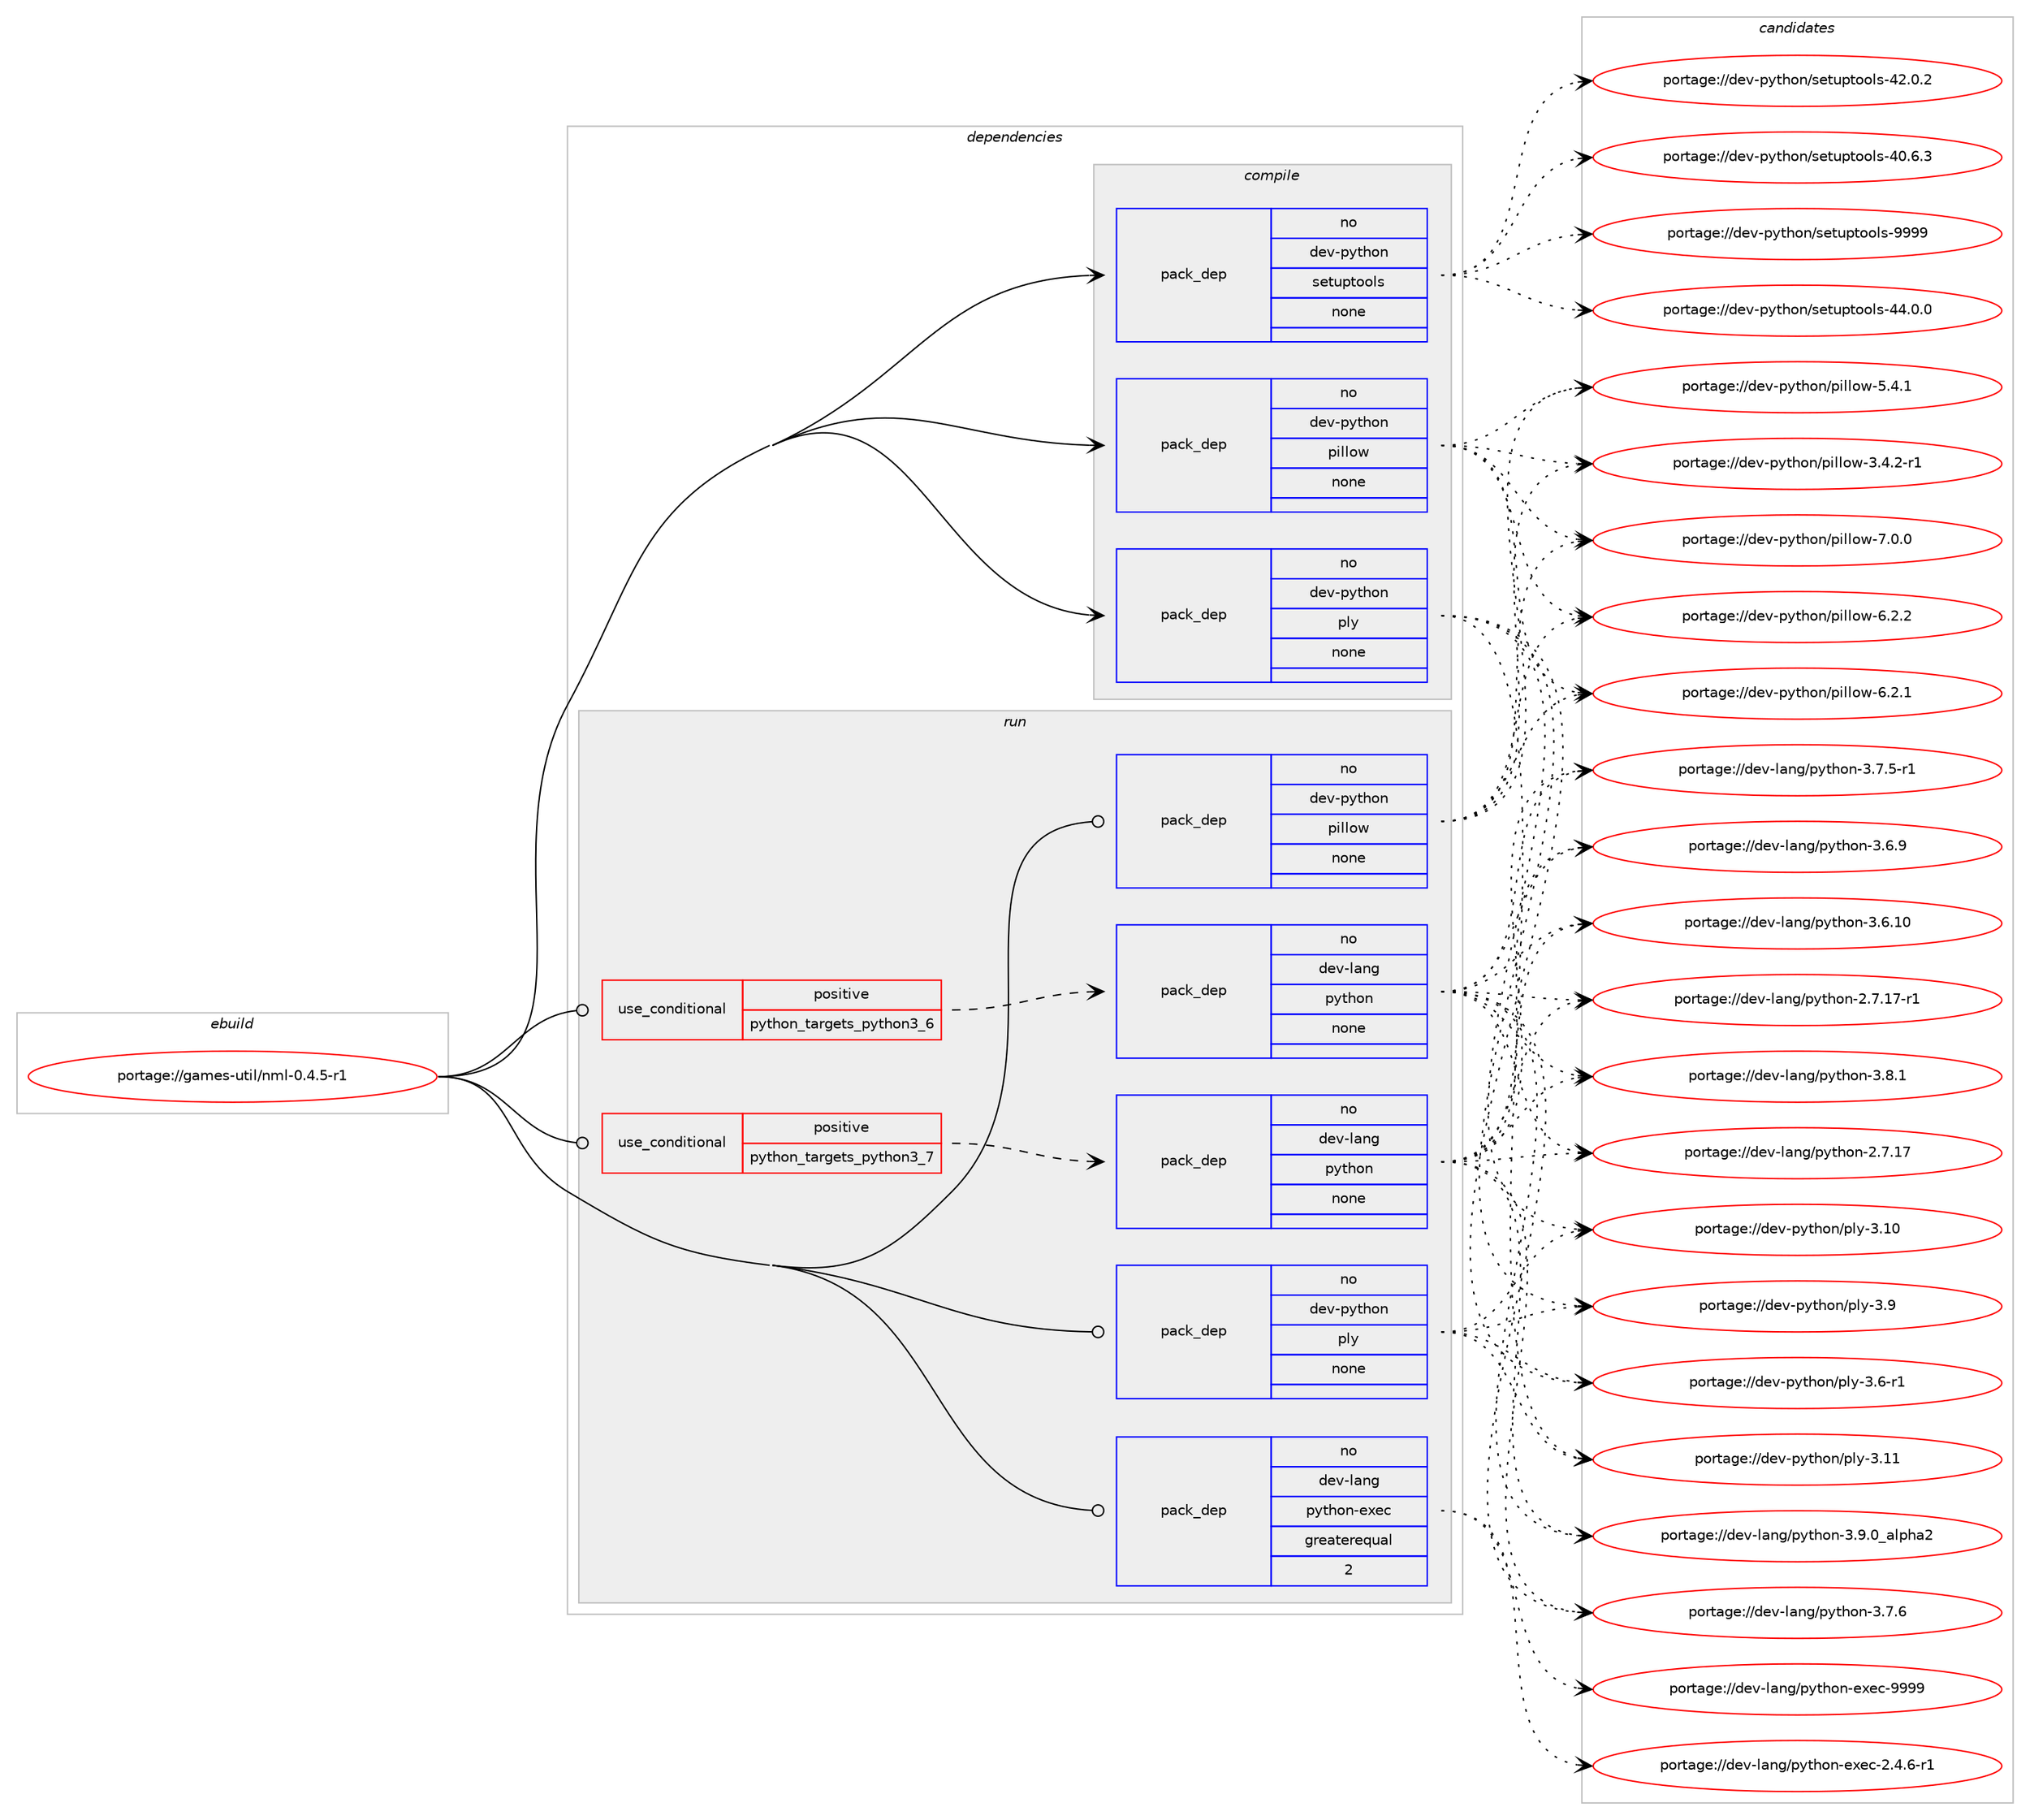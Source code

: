 digraph prolog {

# *************
# Graph options
# *************

newrank=true;
concentrate=true;
compound=true;
graph [rankdir=LR,fontname=Helvetica,fontsize=10,ranksep=1.5];#, ranksep=2.5, nodesep=0.2];
edge  [arrowhead=vee];
node  [fontname=Helvetica,fontsize=10];

# **********
# The ebuild
# **********

subgraph cluster_leftcol {
color=gray;
rank=same;
label=<<i>ebuild</i>>;
id [label="portage://games-util/nml-0.4.5-r1", color=red, width=4, href="../games-util/nml-0.4.5-r1.svg"];
}

# ****************
# The dependencies
# ****************

subgraph cluster_midcol {
color=gray;
label=<<i>dependencies</i>>;
subgraph cluster_compile {
fillcolor="#eeeeee";
style=filled;
label=<<i>compile</i>>;
subgraph pack216765 {
dependency279509 [label=<<TABLE BORDER="0" CELLBORDER="1" CELLSPACING="0" CELLPADDING="4" WIDTH="220"><TR><TD ROWSPAN="6" CELLPADDING="30">pack_dep</TD></TR><TR><TD WIDTH="110">no</TD></TR><TR><TD>dev-python</TD></TR><TR><TD>pillow</TD></TR><TR><TD>none</TD></TR><TR><TD></TD></TR></TABLE>>, shape=none, color=blue];
}
id:e -> dependency279509:w [weight=20,style="solid",arrowhead="vee"];
subgraph pack216766 {
dependency279510 [label=<<TABLE BORDER="0" CELLBORDER="1" CELLSPACING="0" CELLPADDING="4" WIDTH="220"><TR><TD ROWSPAN="6" CELLPADDING="30">pack_dep</TD></TR><TR><TD WIDTH="110">no</TD></TR><TR><TD>dev-python</TD></TR><TR><TD>ply</TD></TR><TR><TD>none</TD></TR><TR><TD></TD></TR></TABLE>>, shape=none, color=blue];
}
id:e -> dependency279510:w [weight=20,style="solid",arrowhead="vee"];
subgraph pack216767 {
dependency279511 [label=<<TABLE BORDER="0" CELLBORDER="1" CELLSPACING="0" CELLPADDING="4" WIDTH="220"><TR><TD ROWSPAN="6" CELLPADDING="30">pack_dep</TD></TR><TR><TD WIDTH="110">no</TD></TR><TR><TD>dev-python</TD></TR><TR><TD>setuptools</TD></TR><TR><TD>none</TD></TR><TR><TD></TD></TR></TABLE>>, shape=none, color=blue];
}
id:e -> dependency279511:w [weight=20,style="solid",arrowhead="vee"];
}
subgraph cluster_compileandrun {
fillcolor="#eeeeee";
style=filled;
label=<<i>compile and run</i>>;
}
subgraph cluster_run {
fillcolor="#eeeeee";
style=filled;
label=<<i>run</i>>;
subgraph cond58371 {
dependency279512 [label=<<TABLE BORDER="0" CELLBORDER="1" CELLSPACING="0" CELLPADDING="4"><TR><TD ROWSPAN="3" CELLPADDING="10">use_conditional</TD></TR><TR><TD>positive</TD></TR><TR><TD>python_targets_python3_6</TD></TR></TABLE>>, shape=none, color=red];
subgraph pack216768 {
dependency279513 [label=<<TABLE BORDER="0" CELLBORDER="1" CELLSPACING="0" CELLPADDING="4" WIDTH="220"><TR><TD ROWSPAN="6" CELLPADDING="30">pack_dep</TD></TR><TR><TD WIDTH="110">no</TD></TR><TR><TD>dev-lang</TD></TR><TR><TD>python</TD></TR><TR><TD>none</TD></TR><TR><TD></TD></TR></TABLE>>, shape=none, color=blue];
}
dependency279512:e -> dependency279513:w [weight=20,style="dashed",arrowhead="vee"];
}
id:e -> dependency279512:w [weight=20,style="solid",arrowhead="odot"];
subgraph cond58372 {
dependency279514 [label=<<TABLE BORDER="0" CELLBORDER="1" CELLSPACING="0" CELLPADDING="4"><TR><TD ROWSPAN="3" CELLPADDING="10">use_conditional</TD></TR><TR><TD>positive</TD></TR><TR><TD>python_targets_python3_7</TD></TR></TABLE>>, shape=none, color=red];
subgraph pack216769 {
dependency279515 [label=<<TABLE BORDER="0" CELLBORDER="1" CELLSPACING="0" CELLPADDING="4" WIDTH="220"><TR><TD ROWSPAN="6" CELLPADDING="30">pack_dep</TD></TR><TR><TD WIDTH="110">no</TD></TR><TR><TD>dev-lang</TD></TR><TR><TD>python</TD></TR><TR><TD>none</TD></TR><TR><TD></TD></TR></TABLE>>, shape=none, color=blue];
}
dependency279514:e -> dependency279515:w [weight=20,style="dashed",arrowhead="vee"];
}
id:e -> dependency279514:w [weight=20,style="solid",arrowhead="odot"];
subgraph pack216770 {
dependency279516 [label=<<TABLE BORDER="0" CELLBORDER="1" CELLSPACING="0" CELLPADDING="4" WIDTH="220"><TR><TD ROWSPAN="6" CELLPADDING="30">pack_dep</TD></TR><TR><TD WIDTH="110">no</TD></TR><TR><TD>dev-lang</TD></TR><TR><TD>python-exec</TD></TR><TR><TD>greaterequal</TD></TR><TR><TD>2</TD></TR></TABLE>>, shape=none, color=blue];
}
id:e -> dependency279516:w [weight=20,style="solid",arrowhead="odot"];
subgraph pack216771 {
dependency279517 [label=<<TABLE BORDER="0" CELLBORDER="1" CELLSPACING="0" CELLPADDING="4" WIDTH="220"><TR><TD ROWSPAN="6" CELLPADDING="30">pack_dep</TD></TR><TR><TD WIDTH="110">no</TD></TR><TR><TD>dev-python</TD></TR><TR><TD>pillow</TD></TR><TR><TD>none</TD></TR><TR><TD></TD></TR></TABLE>>, shape=none, color=blue];
}
id:e -> dependency279517:w [weight=20,style="solid",arrowhead="odot"];
subgraph pack216772 {
dependency279518 [label=<<TABLE BORDER="0" CELLBORDER="1" CELLSPACING="0" CELLPADDING="4" WIDTH="220"><TR><TD ROWSPAN="6" CELLPADDING="30">pack_dep</TD></TR><TR><TD WIDTH="110">no</TD></TR><TR><TD>dev-python</TD></TR><TR><TD>ply</TD></TR><TR><TD>none</TD></TR><TR><TD></TD></TR></TABLE>>, shape=none, color=blue];
}
id:e -> dependency279518:w [weight=20,style="solid",arrowhead="odot"];
}
}

# **************
# The candidates
# **************

subgraph cluster_choices {
rank=same;
color=gray;
label=<<i>candidates</i>>;

subgraph choice216765 {
color=black;
nodesep=1;
choice1001011184511212111610411111047112105108108111119455546484648 [label="portage://dev-python/pillow-7.0.0", color=red, width=4,href="../dev-python/pillow-7.0.0.svg"];
choice1001011184511212111610411111047112105108108111119455446504650 [label="portage://dev-python/pillow-6.2.2", color=red, width=4,href="../dev-python/pillow-6.2.2.svg"];
choice1001011184511212111610411111047112105108108111119455446504649 [label="portage://dev-python/pillow-6.2.1", color=red, width=4,href="../dev-python/pillow-6.2.1.svg"];
choice1001011184511212111610411111047112105108108111119455346524649 [label="portage://dev-python/pillow-5.4.1", color=red, width=4,href="../dev-python/pillow-5.4.1.svg"];
choice10010111845112121116104111110471121051081081111194551465246504511449 [label="portage://dev-python/pillow-3.4.2-r1", color=red, width=4,href="../dev-python/pillow-3.4.2-r1.svg"];
dependency279509:e -> choice1001011184511212111610411111047112105108108111119455546484648:w [style=dotted,weight="100"];
dependency279509:e -> choice1001011184511212111610411111047112105108108111119455446504650:w [style=dotted,weight="100"];
dependency279509:e -> choice1001011184511212111610411111047112105108108111119455446504649:w [style=dotted,weight="100"];
dependency279509:e -> choice1001011184511212111610411111047112105108108111119455346524649:w [style=dotted,weight="100"];
dependency279509:e -> choice10010111845112121116104111110471121051081081111194551465246504511449:w [style=dotted,weight="100"];
}
subgraph choice216766 {
color=black;
nodesep=1;
choice100101118451121211161041111104711210812145514657 [label="portage://dev-python/ply-3.9", color=red, width=4,href="../dev-python/ply-3.9.svg"];
choice1001011184511212111610411111047112108121455146544511449 [label="portage://dev-python/ply-3.6-r1", color=red, width=4,href="../dev-python/ply-3.6-r1.svg"];
choice10010111845112121116104111110471121081214551464949 [label="portage://dev-python/ply-3.11", color=red, width=4,href="../dev-python/ply-3.11.svg"];
choice10010111845112121116104111110471121081214551464948 [label="portage://dev-python/ply-3.10", color=red, width=4,href="../dev-python/ply-3.10.svg"];
dependency279510:e -> choice100101118451121211161041111104711210812145514657:w [style=dotted,weight="100"];
dependency279510:e -> choice1001011184511212111610411111047112108121455146544511449:w [style=dotted,weight="100"];
dependency279510:e -> choice10010111845112121116104111110471121081214551464949:w [style=dotted,weight="100"];
dependency279510:e -> choice10010111845112121116104111110471121081214551464948:w [style=dotted,weight="100"];
}
subgraph choice216767 {
color=black;
nodesep=1;
choice10010111845112121116104111110471151011161171121161111111081154557575757 [label="portage://dev-python/setuptools-9999", color=red, width=4,href="../dev-python/setuptools-9999.svg"];
choice100101118451121211161041111104711510111611711211611111110811545525246484648 [label="portage://dev-python/setuptools-44.0.0", color=red, width=4,href="../dev-python/setuptools-44.0.0.svg"];
choice100101118451121211161041111104711510111611711211611111110811545525046484650 [label="portage://dev-python/setuptools-42.0.2", color=red, width=4,href="../dev-python/setuptools-42.0.2.svg"];
choice100101118451121211161041111104711510111611711211611111110811545524846544651 [label="portage://dev-python/setuptools-40.6.3", color=red, width=4,href="../dev-python/setuptools-40.6.3.svg"];
dependency279511:e -> choice10010111845112121116104111110471151011161171121161111111081154557575757:w [style=dotted,weight="100"];
dependency279511:e -> choice100101118451121211161041111104711510111611711211611111110811545525246484648:w [style=dotted,weight="100"];
dependency279511:e -> choice100101118451121211161041111104711510111611711211611111110811545525046484650:w [style=dotted,weight="100"];
dependency279511:e -> choice100101118451121211161041111104711510111611711211611111110811545524846544651:w [style=dotted,weight="100"];
}
subgraph choice216768 {
color=black;
nodesep=1;
choice10010111845108971101034711212111610411111045514657464895971081121049750 [label="portage://dev-lang/python-3.9.0_alpha2", color=red, width=4,href="../dev-lang/python-3.9.0_alpha2.svg"];
choice100101118451089711010347112121116104111110455146564649 [label="portage://dev-lang/python-3.8.1", color=red, width=4,href="../dev-lang/python-3.8.1.svg"];
choice100101118451089711010347112121116104111110455146554654 [label="portage://dev-lang/python-3.7.6", color=red, width=4,href="../dev-lang/python-3.7.6.svg"];
choice1001011184510897110103471121211161041111104551465546534511449 [label="portage://dev-lang/python-3.7.5-r1", color=red, width=4,href="../dev-lang/python-3.7.5-r1.svg"];
choice100101118451089711010347112121116104111110455146544657 [label="portage://dev-lang/python-3.6.9", color=red, width=4,href="../dev-lang/python-3.6.9.svg"];
choice10010111845108971101034711212111610411111045514654464948 [label="portage://dev-lang/python-3.6.10", color=red, width=4,href="../dev-lang/python-3.6.10.svg"];
choice100101118451089711010347112121116104111110455046554649554511449 [label="portage://dev-lang/python-2.7.17-r1", color=red, width=4,href="../dev-lang/python-2.7.17-r1.svg"];
choice10010111845108971101034711212111610411111045504655464955 [label="portage://dev-lang/python-2.7.17", color=red, width=4,href="../dev-lang/python-2.7.17.svg"];
dependency279513:e -> choice10010111845108971101034711212111610411111045514657464895971081121049750:w [style=dotted,weight="100"];
dependency279513:e -> choice100101118451089711010347112121116104111110455146564649:w [style=dotted,weight="100"];
dependency279513:e -> choice100101118451089711010347112121116104111110455146554654:w [style=dotted,weight="100"];
dependency279513:e -> choice1001011184510897110103471121211161041111104551465546534511449:w [style=dotted,weight="100"];
dependency279513:e -> choice100101118451089711010347112121116104111110455146544657:w [style=dotted,weight="100"];
dependency279513:e -> choice10010111845108971101034711212111610411111045514654464948:w [style=dotted,weight="100"];
dependency279513:e -> choice100101118451089711010347112121116104111110455046554649554511449:w [style=dotted,weight="100"];
dependency279513:e -> choice10010111845108971101034711212111610411111045504655464955:w [style=dotted,weight="100"];
}
subgraph choice216769 {
color=black;
nodesep=1;
choice10010111845108971101034711212111610411111045514657464895971081121049750 [label="portage://dev-lang/python-3.9.0_alpha2", color=red, width=4,href="../dev-lang/python-3.9.0_alpha2.svg"];
choice100101118451089711010347112121116104111110455146564649 [label="portage://dev-lang/python-3.8.1", color=red, width=4,href="../dev-lang/python-3.8.1.svg"];
choice100101118451089711010347112121116104111110455146554654 [label="portage://dev-lang/python-3.7.6", color=red, width=4,href="../dev-lang/python-3.7.6.svg"];
choice1001011184510897110103471121211161041111104551465546534511449 [label="portage://dev-lang/python-3.7.5-r1", color=red, width=4,href="../dev-lang/python-3.7.5-r1.svg"];
choice100101118451089711010347112121116104111110455146544657 [label="portage://dev-lang/python-3.6.9", color=red, width=4,href="../dev-lang/python-3.6.9.svg"];
choice10010111845108971101034711212111610411111045514654464948 [label="portage://dev-lang/python-3.6.10", color=red, width=4,href="../dev-lang/python-3.6.10.svg"];
choice100101118451089711010347112121116104111110455046554649554511449 [label="portage://dev-lang/python-2.7.17-r1", color=red, width=4,href="../dev-lang/python-2.7.17-r1.svg"];
choice10010111845108971101034711212111610411111045504655464955 [label="portage://dev-lang/python-2.7.17", color=red, width=4,href="../dev-lang/python-2.7.17.svg"];
dependency279515:e -> choice10010111845108971101034711212111610411111045514657464895971081121049750:w [style=dotted,weight="100"];
dependency279515:e -> choice100101118451089711010347112121116104111110455146564649:w [style=dotted,weight="100"];
dependency279515:e -> choice100101118451089711010347112121116104111110455146554654:w [style=dotted,weight="100"];
dependency279515:e -> choice1001011184510897110103471121211161041111104551465546534511449:w [style=dotted,weight="100"];
dependency279515:e -> choice100101118451089711010347112121116104111110455146544657:w [style=dotted,weight="100"];
dependency279515:e -> choice10010111845108971101034711212111610411111045514654464948:w [style=dotted,weight="100"];
dependency279515:e -> choice100101118451089711010347112121116104111110455046554649554511449:w [style=dotted,weight="100"];
dependency279515:e -> choice10010111845108971101034711212111610411111045504655464955:w [style=dotted,weight="100"];
}
subgraph choice216770 {
color=black;
nodesep=1;
choice10010111845108971101034711212111610411111045101120101994557575757 [label="portage://dev-lang/python-exec-9999", color=red, width=4,href="../dev-lang/python-exec-9999.svg"];
choice10010111845108971101034711212111610411111045101120101994550465246544511449 [label="portage://dev-lang/python-exec-2.4.6-r1", color=red, width=4,href="../dev-lang/python-exec-2.4.6-r1.svg"];
dependency279516:e -> choice10010111845108971101034711212111610411111045101120101994557575757:w [style=dotted,weight="100"];
dependency279516:e -> choice10010111845108971101034711212111610411111045101120101994550465246544511449:w [style=dotted,weight="100"];
}
subgraph choice216771 {
color=black;
nodesep=1;
choice1001011184511212111610411111047112105108108111119455546484648 [label="portage://dev-python/pillow-7.0.0", color=red, width=4,href="../dev-python/pillow-7.0.0.svg"];
choice1001011184511212111610411111047112105108108111119455446504650 [label="portage://dev-python/pillow-6.2.2", color=red, width=4,href="../dev-python/pillow-6.2.2.svg"];
choice1001011184511212111610411111047112105108108111119455446504649 [label="portage://dev-python/pillow-6.2.1", color=red, width=4,href="../dev-python/pillow-6.2.1.svg"];
choice1001011184511212111610411111047112105108108111119455346524649 [label="portage://dev-python/pillow-5.4.1", color=red, width=4,href="../dev-python/pillow-5.4.1.svg"];
choice10010111845112121116104111110471121051081081111194551465246504511449 [label="portage://dev-python/pillow-3.4.2-r1", color=red, width=4,href="../dev-python/pillow-3.4.2-r1.svg"];
dependency279517:e -> choice1001011184511212111610411111047112105108108111119455546484648:w [style=dotted,weight="100"];
dependency279517:e -> choice1001011184511212111610411111047112105108108111119455446504650:w [style=dotted,weight="100"];
dependency279517:e -> choice1001011184511212111610411111047112105108108111119455446504649:w [style=dotted,weight="100"];
dependency279517:e -> choice1001011184511212111610411111047112105108108111119455346524649:w [style=dotted,weight="100"];
dependency279517:e -> choice10010111845112121116104111110471121051081081111194551465246504511449:w [style=dotted,weight="100"];
}
subgraph choice216772 {
color=black;
nodesep=1;
choice100101118451121211161041111104711210812145514657 [label="portage://dev-python/ply-3.9", color=red, width=4,href="../dev-python/ply-3.9.svg"];
choice1001011184511212111610411111047112108121455146544511449 [label="portage://dev-python/ply-3.6-r1", color=red, width=4,href="../dev-python/ply-3.6-r1.svg"];
choice10010111845112121116104111110471121081214551464949 [label="portage://dev-python/ply-3.11", color=red, width=4,href="../dev-python/ply-3.11.svg"];
choice10010111845112121116104111110471121081214551464948 [label="portage://dev-python/ply-3.10", color=red, width=4,href="../dev-python/ply-3.10.svg"];
dependency279518:e -> choice100101118451121211161041111104711210812145514657:w [style=dotted,weight="100"];
dependency279518:e -> choice1001011184511212111610411111047112108121455146544511449:w [style=dotted,weight="100"];
dependency279518:e -> choice10010111845112121116104111110471121081214551464949:w [style=dotted,weight="100"];
dependency279518:e -> choice10010111845112121116104111110471121081214551464948:w [style=dotted,weight="100"];
}
}

}
